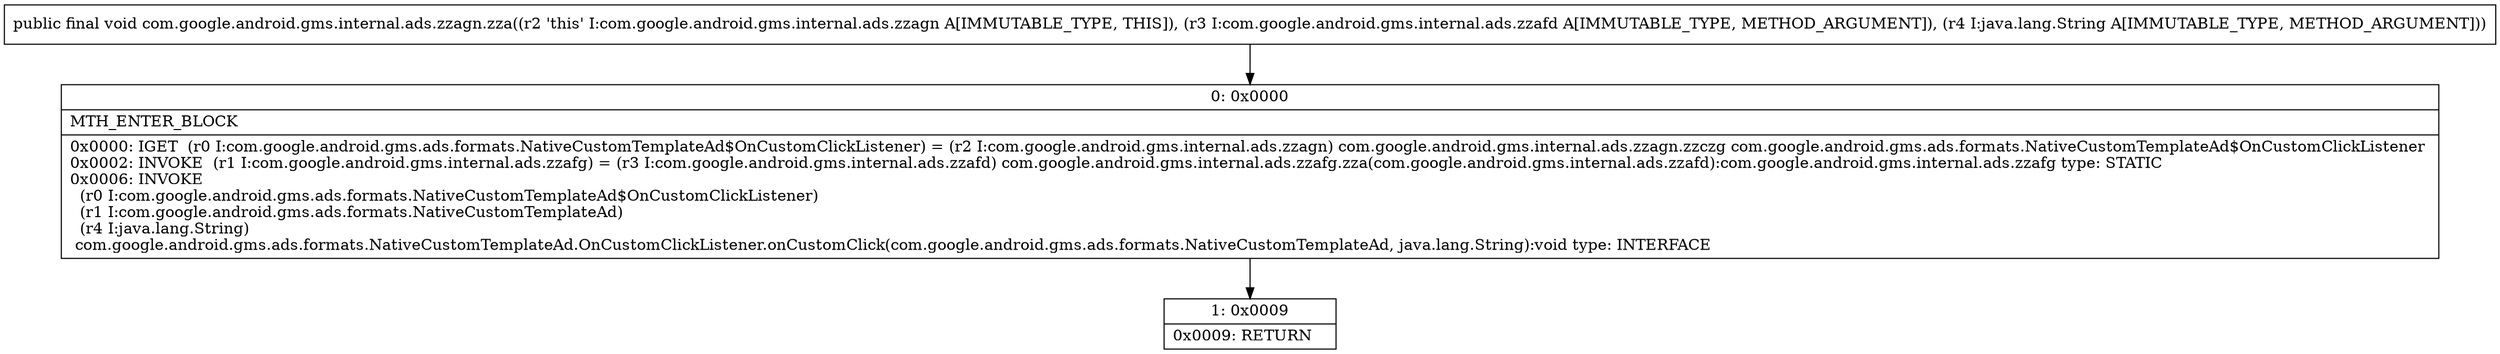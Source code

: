 digraph "CFG forcom.google.android.gms.internal.ads.zzagn.zza(Lcom\/google\/android\/gms\/internal\/ads\/zzafd;Ljava\/lang\/String;)V" {
Node_0 [shape=record,label="{0\:\ 0x0000|MTH_ENTER_BLOCK\l|0x0000: IGET  (r0 I:com.google.android.gms.ads.formats.NativeCustomTemplateAd$OnCustomClickListener) = (r2 I:com.google.android.gms.internal.ads.zzagn) com.google.android.gms.internal.ads.zzagn.zzczg com.google.android.gms.ads.formats.NativeCustomTemplateAd$OnCustomClickListener \l0x0002: INVOKE  (r1 I:com.google.android.gms.internal.ads.zzafg) = (r3 I:com.google.android.gms.internal.ads.zzafd) com.google.android.gms.internal.ads.zzafg.zza(com.google.android.gms.internal.ads.zzafd):com.google.android.gms.internal.ads.zzafg type: STATIC \l0x0006: INVOKE  \l  (r0 I:com.google.android.gms.ads.formats.NativeCustomTemplateAd$OnCustomClickListener)\l  (r1 I:com.google.android.gms.ads.formats.NativeCustomTemplateAd)\l  (r4 I:java.lang.String)\l com.google.android.gms.ads.formats.NativeCustomTemplateAd.OnCustomClickListener.onCustomClick(com.google.android.gms.ads.formats.NativeCustomTemplateAd, java.lang.String):void type: INTERFACE \l}"];
Node_1 [shape=record,label="{1\:\ 0x0009|0x0009: RETURN   \l}"];
MethodNode[shape=record,label="{public final void com.google.android.gms.internal.ads.zzagn.zza((r2 'this' I:com.google.android.gms.internal.ads.zzagn A[IMMUTABLE_TYPE, THIS]), (r3 I:com.google.android.gms.internal.ads.zzafd A[IMMUTABLE_TYPE, METHOD_ARGUMENT]), (r4 I:java.lang.String A[IMMUTABLE_TYPE, METHOD_ARGUMENT])) }"];
MethodNode -> Node_0;
Node_0 -> Node_1;
}

